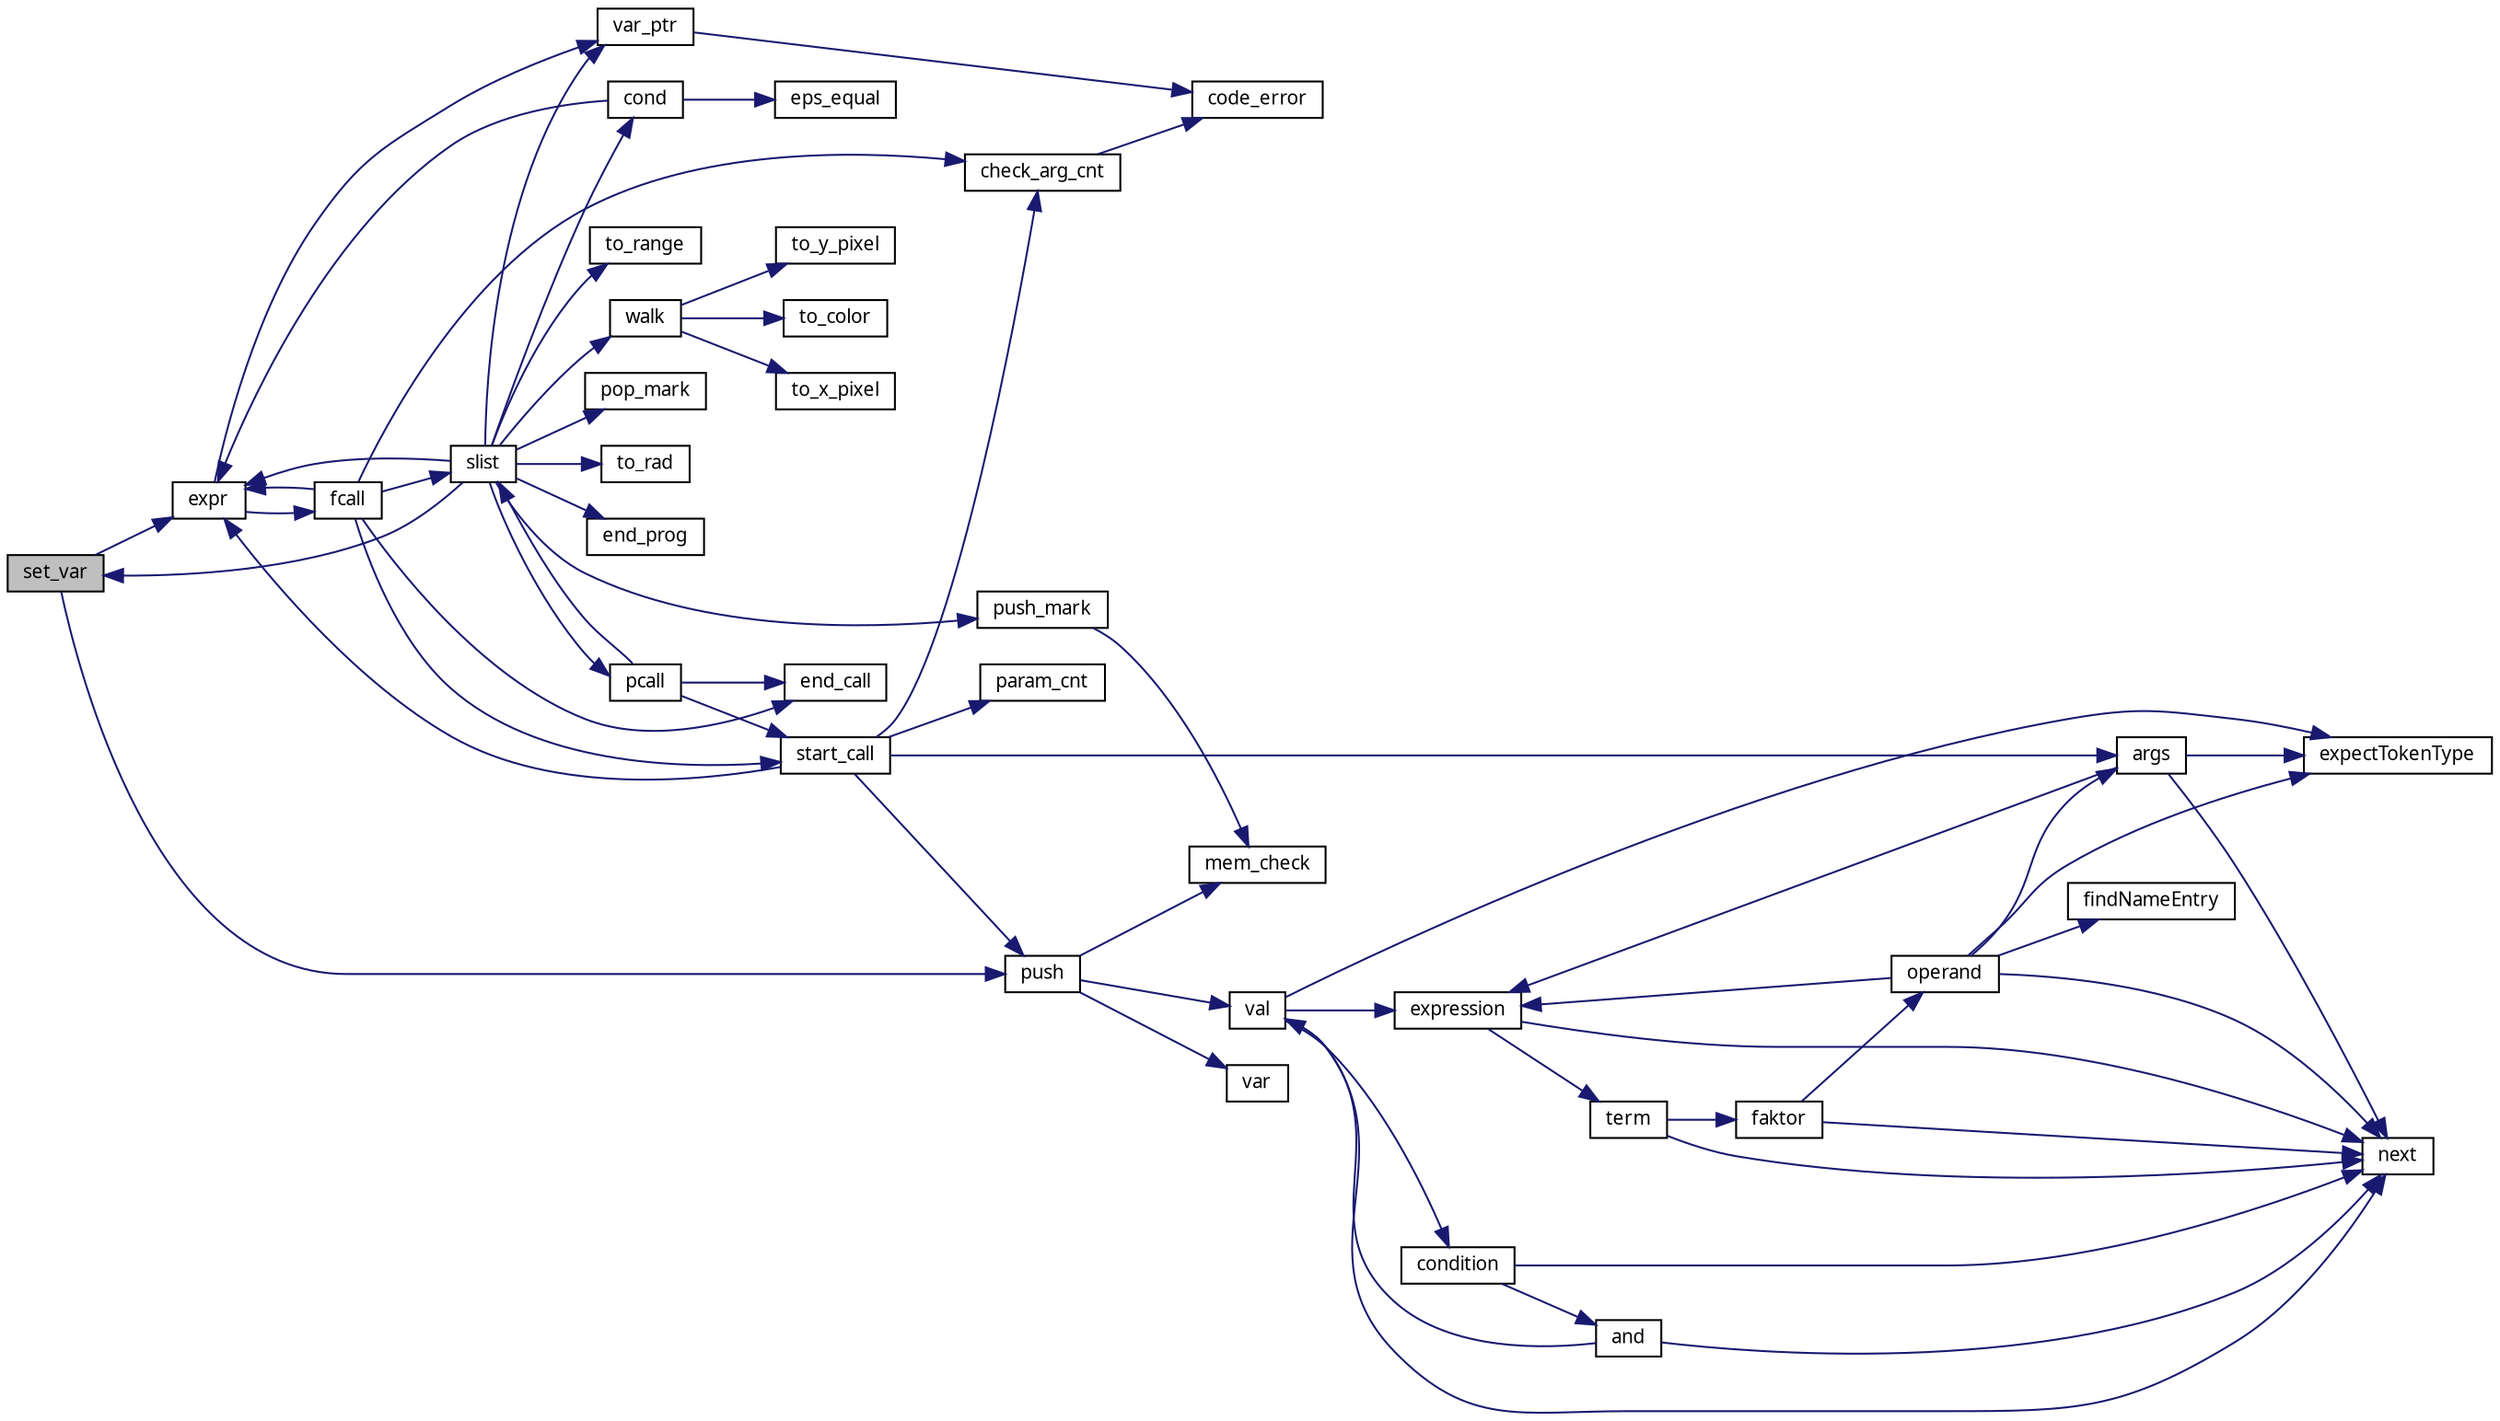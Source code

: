digraph "set_var"
{
 // LATEX_PDF_SIZE
  edge [fontname="LiberationSans-Regular.ttf",fontsize="10",labelfontname="LiberationSans-Regular.ttf",labelfontsize="10"];
  node [fontname="LiberationSans-Regular.ttf",fontsize="10",shape=record];
  rankdir="LR";
  Node1 [label="set_var",height=0.2,width=0.4,color="black", fillcolor="grey75", style="filled", fontcolor="black",tooltip=" "];
  Node1 -> Node2 [color="midnightblue",fontsize="10",style="solid",fontname="LiberationSans-Regular.ttf"];
  Node2 [label="expr",height=0.2,width=0.4,color="black", fillcolor="white", style="filled",URL="$eval_8c.html#a5d44ae5aa9326005cd76588b7724e2ac",tooltip=" "];
  Node2 -> Node3 [color="midnightblue",fontsize="10",style="solid",fontname="LiberationSans-Regular.ttf"];
  Node3 [label="fcall",height=0.2,width=0.4,color="black", fillcolor="white", style="filled",URL="$eval_8c.html#ac7678808a3b57ca1539a03201cec88be",tooltip=" "];
  Node3 -> Node4 [color="midnightblue",fontsize="10",style="solid",fontname="LiberationSans-Regular.ttf"];
  Node4 [label="check_arg_cnt",height=0.2,width=0.4,color="black", fillcolor="white", style="filled",URL="$eval_8c.html#a7ce05a41106efc725cca6ddc134712c5",tooltip=" "];
  Node4 -> Node5 [color="midnightblue",fontsize="10",style="solid",fontname="LiberationSans-Regular.ttf"];
  Node5 [label="code_error",height=0.2,width=0.4,color="black", fillcolor="white", style="filled",URL="$main_8c.html#ad480f9b7ef4d4e46ba6713afd0ffa0be",tooltip=" "];
  Node3 -> Node6 [color="midnightblue",fontsize="10",style="solid",fontname="LiberationSans-Regular.ttf"];
  Node6 [label="end_call",height=0.2,width=0.4,color="black", fillcolor="white", style="filled",URL="$eval_8c.html#ae727d4a925aff0911bbdd4510770a609",tooltip=" "];
  Node3 -> Node2 [color="midnightblue",fontsize="10",style="solid",fontname="LiberationSans-Regular.ttf"];
  Node3 -> Node7 [color="midnightblue",fontsize="10",style="solid",fontname="LiberationSans-Regular.ttf"];
  Node7 [label="slist",height=0.2,width=0.4,color="black", fillcolor="white", style="filled",URL="$eval_8c.html#a7fe074caebef01ff0146927c0532f3cc",tooltip=" "];
  Node7 -> Node8 [color="midnightblue",fontsize="10",style="solid",fontname="LiberationSans-Regular.ttf"];
  Node8 [label="cond",height=0.2,width=0.4,color="black", fillcolor="white", style="filled",URL="$eval_8c.html#a7255fc522dbc6c7f45f35843550b05b4",tooltip=" "];
  Node8 -> Node9 [color="midnightblue",fontsize="10",style="solid",fontname="LiberationSans-Regular.ttf"];
  Node9 [label="eps_equal",height=0.2,width=0.4,color="black", fillcolor="white", style="filled",URL="$eval_8c.html#a3c848bb9d6463b31dfc78522dd72f240",tooltip=" "];
  Node8 -> Node2 [color="midnightblue",fontsize="10",style="solid",fontname="LiberationSans-Regular.ttf"];
  Node7 -> Node10 [color="midnightblue",fontsize="10",style="solid",fontname="LiberationSans-Regular.ttf"];
  Node10 [label="end_prog",height=0.2,width=0.4,color="black", fillcolor="white", style="filled",URL="$eval_8c.html#a3026b52aea751bf20e8674665206cd89",tooltip=" "];
  Node7 -> Node2 [color="midnightblue",fontsize="10",style="solid",fontname="LiberationSans-Regular.ttf"];
  Node7 -> Node11 [color="midnightblue",fontsize="10",style="solid",fontname="LiberationSans-Regular.ttf"];
  Node11 [label="pcall",height=0.2,width=0.4,color="black", fillcolor="white", style="filled",URL="$eval_8c.html#a1207df5be5fcfe8e47e9c54abadbed96",tooltip=" "];
  Node11 -> Node6 [color="midnightblue",fontsize="10",style="solid",fontname="LiberationSans-Regular.ttf"];
  Node11 -> Node7 [color="midnightblue",fontsize="10",style="solid",fontname="LiberationSans-Regular.ttf"];
  Node11 -> Node12 [color="midnightblue",fontsize="10",style="solid",fontname="LiberationSans-Regular.ttf"];
  Node12 [label="start_call",height=0.2,width=0.4,color="black", fillcolor="white", style="filled",URL="$eval_8c.html#aae26c99fcd5b82d115189b1122f5d0a0",tooltip=" "];
  Node12 -> Node13 [color="midnightblue",fontsize="10",style="solid",fontname="LiberationSans-Regular.ttf"];
  Node13 [label="args",height=0.2,width=0.4,color="black", fillcolor="white", style="filled",URL="$parse_8c.html#a2163d6cb4e700c66c35600edcc97aee7",tooltip="Parsen von Argument-Listen."];
  Node13 -> Node14 [color="midnightblue",fontsize="10",style="solid",fontname="LiberationSans-Regular.ttf"];
  Node14 [label="expectTokenType",height=0.2,width=0.4,color="black", fillcolor="white", style="filled",URL="$parse_8c.html#a72766d9d606eee9f4032df8622a6d70d",tooltip="Überprüfung, ob der aktuelle Token dem erwartetem Typen entspricht -> Fehlermeldung + Programmabbruch..."];
  Node13 -> Node15 [color="midnightblue",fontsize="10",style="solid",fontname="LiberationSans-Regular.ttf"];
  Node15 [label="expression",height=0.2,width=0.4,color="black", fillcolor="white", style="filled",URL="$parse_8c.html#ae1b73fa9a679f12f99603a8e036f29a1",tooltip="Parsen von mathematischen Ausdrücken."];
  Node15 -> Node16 [color="midnightblue",fontsize="10",style="solid",fontname="LiberationSans-Regular.ttf"];
  Node16 [label="next",height=0.2,width=0.4,color="black", fillcolor="white", style="filled",URL="$parse_8c.html#a787ad0ee03f539f4a2904660bb6b8ce7",tooltip="aktuellen Token auf den Nächsten setzen"];
  Node15 -> Node17 [color="midnightblue",fontsize="10",style="solid",fontname="LiberationSans-Regular.ttf"];
  Node17 [label="term",height=0.2,width=0.4,color="black", fillcolor="white", style="filled",URL="$parse_8c.html#a8455fef910204ded541f8f1aa43f2a69",tooltip="Parsen von Termen."];
  Node17 -> Node18 [color="midnightblue",fontsize="10",style="solid",fontname="LiberationSans-Regular.ttf"];
  Node18 [label="faktor",height=0.2,width=0.4,color="black", fillcolor="white", style="filled",URL="$parse_8c.html#a340afd1a010d6fc6a7d4ed1f4cd0abbf",tooltip="Parsen von Faktoren."];
  Node18 -> Node16 [color="midnightblue",fontsize="10",style="solid",fontname="LiberationSans-Regular.ttf"];
  Node18 -> Node19 [color="midnightblue",fontsize="10",style="solid",fontname="LiberationSans-Regular.ttf"];
  Node19 [label="operand",height=0.2,width=0.4,color="black", fillcolor="white", style="filled",URL="$parse_8c.html#ab9515122dd01b9c3bf6934505b9d6106",tooltip="Parsen von Operanden."];
  Node19 -> Node13 [color="midnightblue",fontsize="10",style="solid",fontname="LiberationSans-Regular.ttf"];
  Node19 -> Node14 [color="midnightblue",fontsize="10",style="solid",fontname="LiberationSans-Regular.ttf"];
  Node19 -> Node15 [color="midnightblue",fontsize="10",style="solid",fontname="LiberationSans-Regular.ttf"];
  Node19 -> Node20 [color="midnightblue",fontsize="10",style="solid",fontname="LiberationSans-Regular.ttf"];
  Node20 [label="findNameEntry",height=0.2,width=0.4,color="black", fillcolor="white", style="filled",URL="$parse_8c.html#a0f9a0aa6c8d036339d3a494c17e1320d",tooltip="Lineare Suche eines Namens in der Namenstabelle (quick and dirty Lösung -> normalerweise sind Hashtab..."];
  Node19 -> Node16 [color="midnightblue",fontsize="10",style="solid",fontname="LiberationSans-Regular.ttf"];
  Node17 -> Node16 [color="midnightblue",fontsize="10",style="solid",fontname="LiberationSans-Regular.ttf"];
  Node13 -> Node16 [color="midnightblue",fontsize="10",style="solid",fontname="LiberationSans-Regular.ttf"];
  Node12 -> Node4 [color="midnightblue",fontsize="10",style="solid",fontname="LiberationSans-Regular.ttf"];
  Node12 -> Node2 [color="midnightblue",fontsize="10",style="solid",fontname="LiberationSans-Regular.ttf"];
  Node12 -> Node21 [color="midnightblue",fontsize="10",style="solid",fontname="LiberationSans-Regular.ttf"];
  Node21 [label="param_cnt",height=0.2,width=0.4,color="black", fillcolor="white", style="filled",URL="$eval_8c.html#ae3a61906d96f528029b8d36cba50e310",tooltip=" "];
  Node12 -> Node22 [color="midnightblue",fontsize="10",style="solid",fontname="LiberationSans-Regular.ttf"];
  Node22 [label="push",height=0.2,width=0.4,color="black", fillcolor="white", style="filled",URL="$eval_8c.html#a21616ef7b9f6694d3ba523226213755e",tooltip=" "];
  Node22 -> Node23 [color="midnightblue",fontsize="10",style="solid",fontname="LiberationSans-Regular.ttf"];
  Node23 [label="mem_check",height=0.2,width=0.4,color="black", fillcolor="white", style="filled",URL="$main_8c.html#a0d74806279f74450fea21a03b1825563",tooltip=" "];
  Node22 -> Node24 [color="midnightblue",fontsize="10",style="solid",fontname="LiberationSans-Regular.ttf"];
  Node24 [label="val",height=0.2,width=0.4,color="black", fillcolor="white", style="filled",URL="$parse_8c.html#af308eab887b87fb8f14d8df1dcddad3d",tooltip="Parsen von Wahrheitswerten (ToDo)"];
  Node24 -> Node25 [color="midnightblue",fontsize="10",style="solid",fontname="LiberationSans-Regular.ttf"];
  Node25 [label="condition",height=0.2,width=0.4,color="black", fillcolor="white", style="filled",URL="$parse_8c.html#a953fce1ce73d9322eec5ab8d8927cca4",tooltip="Parsen logischer Ausdrücke."];
  Node25 -> Node26 [color="midnightblue",fontsize="10",style="solid",fontname="LiberationSans-Regular.ttf"];
  Node26 [label="and",height=0.2,width=0.4,color="black", fillcolor="white", style="filled",URL="$parse_8c.html#a486115f3279c9a99d32888aa9b4122e3",tooltip="Parsen logischer UND-Ausdrücke."];
  Node26 -> Node16 [color="midnightblue",fontsize="10",style="solid",fontname="LiberationSans-Regular.ttf"];
  Node26 -> Node24 [color="midnightblue",fontsize="10",style="solid",fontname="LiberationSans-Regular.ttf"];
  Node25 -> Node16 [color="midnightblue",fontsize="10",style="solid",fontname="LiberationSans-Regular.ttf"];
  Node24 -> Node14 [color="midnightblue",fontsize="10",style="solid",fontname="LiberationSans-Regular.ttf"];
  Node24 -> Node15 [color="midnightblue",fontsize="10",style="solid",fontname="LiberationSans-Regular.ttf"];
  Node24 -> Node16 [color="midnightblue",fontsize="10",style="solid",fontname="LiberationSans-Regular.ttf"];
  Node22 -> Node27 [color="midnightblue",fontsize="10",style="solid",fontname="LiberationSans-Regular.ttf"];
  Node27 [label="var",height=0.2,width=0.4,color="black", fillcolor="white", style="filled",URL="$parse_8c.html#a66e534895dc627672543e3dca09a168b",tooltip=" "];
  Node7 -> Node28 [color="midnightblue",fontsize="10",style="solid",fontname="LiberationSans-Regular.ttf"];
  Node28 [label="pop_mark",height=0.2,width=0.4,color="black", fillcolor="white", style="filled",URL="$eval_8c.html#a0c4b9ecc642a069b47f478715506366b",tooltip=" "];
  Node7 -> Node29 [color="midnightblue",fontsize="10",style="solid",fontname="LiberationSans-Regular.ttf"];
  Node29 [label="push_mark",height=0.2,width=0.4,color="black", fillcolor="white", style="filled",URL="$eval_8c.html#a141611acf81cb4595d1f48458dd1d343",tooltip=" "];
  Node29 -> Node23 [color="midnightblue",fontsize="10",style="solid",fontname="LiberationSans-Regular.ttf"];
  Node7 -> Node1 [color="midnightblue",fontsize="10",style="solid",fontname="LiberationSans-Regular.ttf"];
  Node7 -> Node30 [color="midnightblue",fontsize="10",style="solid",fontname="LiberationSans-Regular.ttf"];
  Node30 [label="to_rad",height=0.2,width=0.4,color="black", fillcolor="white", style="filled",URL="$eval_8c.html#aa06fe04b80d6180cb9acd5fd690ac85c",tooltip=" "];
  Node7 -> Node31 [color="midnightblue",fontsize="10",style="solid",fontname="LiberationSans-Regular.ttf"];
  Node31 [label="to_range",height=0.2,width=0.4,color="black", fillcolor="white", style="filled",URL="$eval_8c.html#aa7ffe4f84ea1dbac0b574e8b1e4d4993",tooltip=" "];
  Node7 -> Node32 [color="midnightblue",fontsize="10",style="solid",fontname="LiberationSans-Regular.ttf"];
  Node32 [label="var_ptr",height=0.2,width=0.4,color="black", fillcolor="white", style="filled",URL="$eval_8c.html#ac7ecdc7854271564169ca61956b2f15c",tooltip=" "];
  Node32 -> Node5 [color="midnightblue",fontsize="10",style="solid",fontname="LiberationSans-Regular.ttf"];
  Node7 -> Node33 [color="midnightblue",fontsize="10",style="solid",fontname="LiberationSans-Regular.ttf"];
  Node33 [label="walk",height=0.2,width=0.4,color="black", fillcolor="white", style="filled",URL="$eval_8c.html#aa103be58b5070ecf4ec1830622825659",tooltip=" "];
  Node33 -> Node34 [color="midnightblue",fontsize="10",style="solid",fontname="LiberationSans-Regular.ttf"];
  Node34 [label="to_color",height=0.2,width=0.4,color="black", fillcolor="white", style="filled",URL="$eval_8c.html#a832d147ee2154a80d30fd12353e319fa",tooltip=" "];
  Node33 -> Node35 [color="midnightblue",fontsize="10",style="solid",fontname="LiberationSans-Regular.ttf"];
  Node35 [label="to_x_pixel",height=0.2,width=0.4,color="black", fillcolor="white", style="filled",URL="$eval_8c.html#a92928de2d53b21833e34f26f7f0af954",tooltip=" "];
  Node33 -> Node36 [color="midnightblue",fontsize="10",style="solid",fontname="LiberationSans-Regular.ttf"];
  Node36 [label="to_y_pixel",height=0.2,width=0.4,color="black", fillcolor="white", style="filled",URL="$eval_8c.html#a1f54fee4dbbc785f0ff811e551aa8747",tooltip=" "];
  Node3 -> Node12 [color="midnightblue",fontsize="10",style="solid",fontname="LiberationSans-Regular.ttf"];
  Node2 -> Node32 [color="midnightblue",fontsize="10",style="solid",fontname="LiberationSans-Regular.ttf"];
  Node1 -> Node22 [color="midnightblue",fontsize="10",style="solid",fontname="LiberationSans-Regular.ttf"];
}
